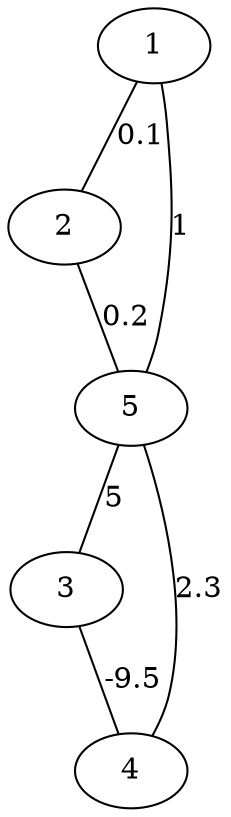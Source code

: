 
graph {
1 -- 2 [label=0.1]
2 -- 5 [label=0.2]
5 -- 3 [label=5]
3 -- 4 [label=-9.5]
4 -- 5 [label=2.3]
1 -- 5 [label=1]
}